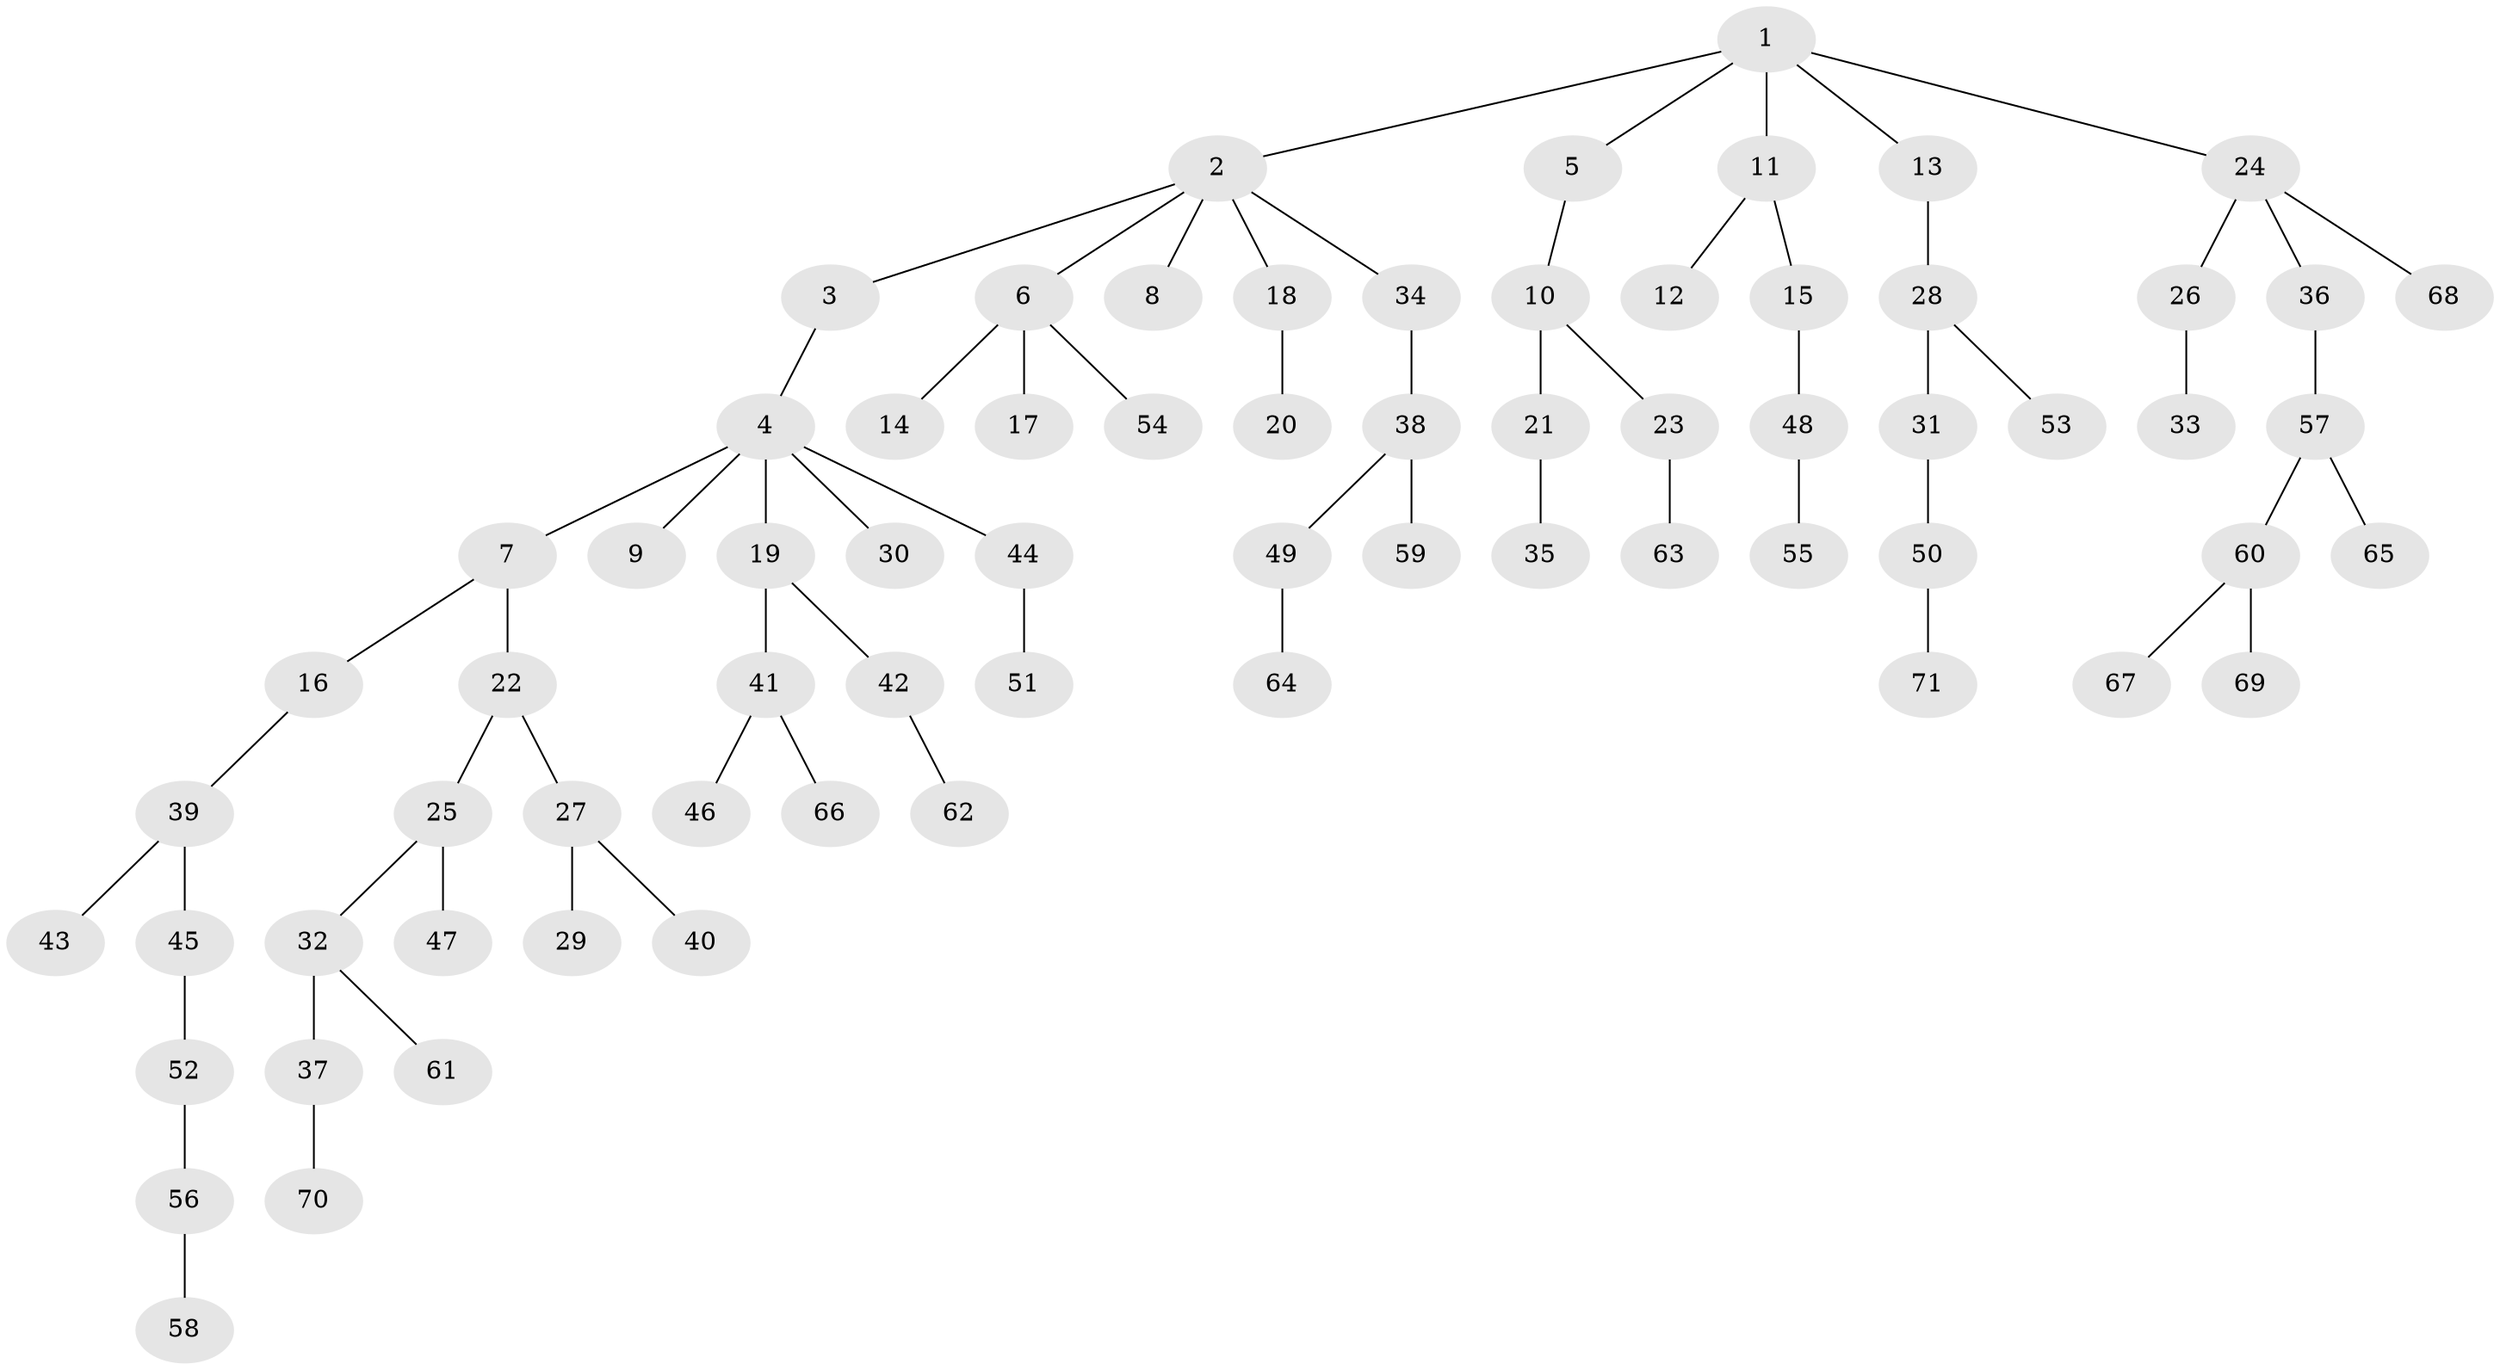 // coarse degree distribution, {5: 0.045454545454545456, 4: 0.09090909090909091, 2: 0.45454545454545453, 1: 0.4090909090909091}
// Generated by graph-tools (version 1.1) at 2025/52/03/04/25 22:52:02]
// undirected, 71 vertices, 70 edges
graph export_dot {
  node [color=gray90,style=filled];
  1;
  2;
  3;
  4;
  5;
  6;
  7;
  8;
  9;
  10;
  11;
  12;
  13;
  14;
  15;
  16;
  17;
  18;
  19;
  20;
  21;
  22;
  23;
  24;
  25;
  26;
  27;
  28;
  29;
  30;
  31;
  32;
  33;
  34;
  35;
  36;
  37;
  38;
  39;
  40;
  41;
  42;
  43;
  44;
  45;
  46;
  47;
  48;
  49;
  50;
  51;
  52;
  53;
  54;
  55;
  56;
  57;
  58;
  59;
  60;
  61;
  62;
  63;
  64;
  65;
  66;
  67;
  68;
  69;
  70;
  71;
  1 -- 2;
  1 -- 5;
  1 -- 11;
  1 -- 13;
  1 -- 24;
  2 -- 3;
  2 -- 6;
  2 -- 8;
  2 -- 18;
  2 -- 34;
  3 -- 4;
  4 -- 7;
  4 -- 9;
  4 -- 19;
  4 -- 30;
  4 -- 44;
  5 -- 10;
  6 -- 14;
  6 -- 17;
  6 -- 54;
  7 -- 16;
  7 -- 22;
  10 -- 21;
  10 -- 23;
  11 -- 12;
  11 -- 15;
  13 -- 28;
  15 -- 48;
  16 -- 39;
  18 -- 20;
  19 -- 41;
  19 -- 42;
  21 -- 35;
  22 -- 25;
  22 -- 27;
  23 -- 63;
  24 -- 26;
  24 -- 36;
  24 -- 68;
  25 -- 32;
  25 -- 47;
  26 -- 33;
  27 -- 29;
  27 -- 40;
  28 -- 31;
  28 -- 53;
  31 -- 50;
  32 -- 37;
  32 -- 61;
  34 -- 38;
  36 -- 57;
  37 -- 70;
  38 -- 49;
  38 -- 59;
  39 -- 43;
  39 -- 45;
  41 -- 46;
  41 -- 66;
  42 -- 62;
  44 -- 51;
  45 -- 52;
  48 -- 55;
  49 -- 64;
  50 -- 71;
  52 -- 56;
  56 -- 58;
  57 -- 60;
  57 -- 65;
  60 -- 67;
  60 -- 69;
}
